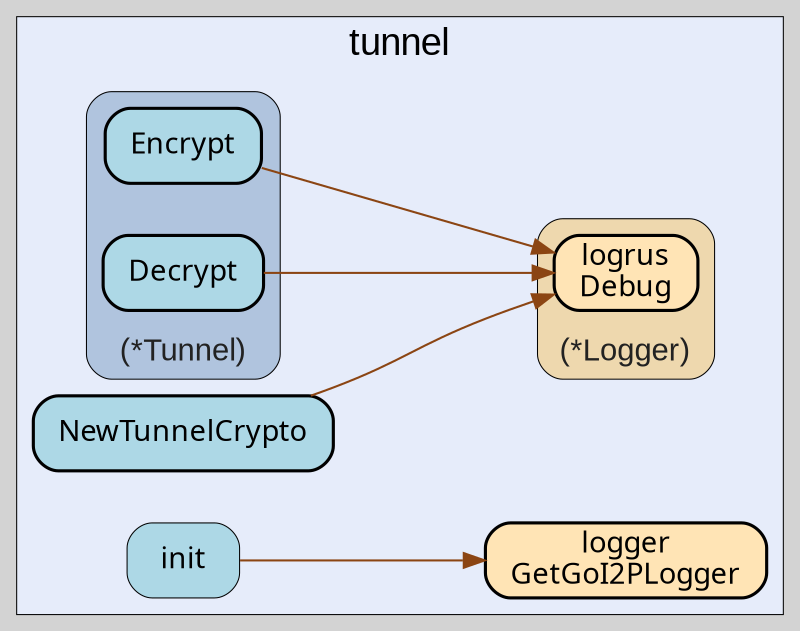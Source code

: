 digraph gocallvis {
    label="";
    labeljust="l";
    fontname="Arial";
    fontsize="14";
    rankdir="LR";
    bgcolor="lightgray";
    style="solid";
    penwidth="0.5";
    pad="0.0";
    nodesep="0.35";

    node [shape="box" style="filled,rounded" fillcolor="honeydew" fontname="Verdana" penwidth="1.0" margin="0.16,0.0"];
    edge [minlen="2"]

    subgraph "cluster_focus" {
        label="tunnel";
labelloc="t";
labeljust="c";
fontsize="18";
bgcolor="#e6ecfa";
        
        "github.com/go-i2p/crypto/tunnel.NewTunnelCrypto" [ tooltip="github.com/go-i2p/crypto/tunnel.NewTunnelCrypto | defined in tunnel_struct.go:33\nat tunnel_struct.go:34: calling [(*github.com/sirupsen/logrus.Logger).Debug]\nat tunnel_struct.go:51: calling [(*github.com/sirupsen/logrus.Logger).Debug]" fillcolor="lightblue" label="NewTunnelCrypto" penwidth="1.5" ]
        "github.com/go-i2p/crypto/tunnel.init" [ penwidth="0.5" tooltip="github.com/go-i2p/crypto/tunnel.init | defined in .:0\nat constants.go:10: calling [github.com/go-i2p/logger.GetGoI2PLogger]" fillcolor="lightblue" label="init" ]
        "github.com/go-i2p/logger.GetGoI2PLogger" [ tooltip="github.com/go-i2p/logger.GetGoI2PLogger | defined in log.go:120" fillcolor="moccasin" label="logger\nGetGoI2PLogger" penwidth="1.5" ]
        
        subgraph "cluster_*github.com/go-i2p/crypto/tunnel.Tunnel" {
        penwidth="0.5";
fillcolor="lightsteelblue";
fontsize="15";
fontcolor="#222222";
labelloc="b";
style="rounded,filled";
label="(*Tunnel)";
tooltip="type: *github.com/go-i2p/crypto/tunnel.Tunnel";
        
        "(*github.com/go-i2p/crypto/tunnel.Tunnel).Decrypt" [ tooltip="(*github.com/go-i2p/crypto/tunnel.Tunnel).Decrypt | defined in tunnel_struct.go:86\nat tunnel_struct.go:87: calling [(*github.com/sirupsen/logrus.Logger).Debug]\nat tunnel_struct.go:99: calling [(*github.com/sirupsen/logrus.Logger).Debug]" fillcolor="lightblue" label="Decrypt" penwidth="1.5" ]
        "(*github.com/go-i2p/crypto/tunnel.Tunnel).Encrypt" [ fillcolor="lightblue" label="Encrypt" penwidth="1.5" tooltip="(*github.com/go-i2p/crypto/tunnel.Tunnel).Encrypt | defined in tunnel_struct.go:63\nat tunnel_struct.go:64: calling [(*github.com/sirupsen/logrus.Logger).Debug]\nat tunnel_struct.go:76: calling [(*github.com/sirupsen/logrus.Logger).Debug]" ]
        
    }

        subgraph "cluster_*github.com/sirupsen/logrus.Logger" {
        fontcolor="#222222";
labelloc="b";
style="rounded,filled";
fillcolor="wheat2";
label="(*Logger)";
tooltip="type: *github.com/sirupsen/logrus.Logger";
penwidth="0.5";
fontsize="15";
        
        "(*github.com/sirupsen/logrus.Logger).Debug" [ penwidth="1.5" tooltip="(*github.com/sirupsen/logrus.Logger).Debug | defined in logger.go:221" fillcolor="moccasin" label="logrus\nDebug" ]
        
    }

    }

    "github.com/go-i2p/crypto/tunnel.init" -> "github.com/go-i2p/logger.GetGoI2PLogger" [ color="saddlebrown" tooltip="at constants.go:10: calling [github.com/go-i2p/logger.GetGoI2PLogger]" ]
    "github.com/go-i2p/crypto/tunnel.NewTunnelCrypto" -> "(*github.com/sirupsen/logrus.Logger).Debug" [ color="saddlebrown" tooltip="at tunnel_struct.go:34: calling [(*github.com/sirupsen/logrus.Logger).Debug]\nat tunnel_struct.go:51: calling [(*github.com/sirupsen/logrus.Logger).Debug]" ]
    "(*github.com/go-i2p/crypto/tunnel.Tunnel).Decrypt" -> "(*github.com/sirupsen/logrus.Logger).Debug" [ color="saddlebrown" tooltip="at tunnel_struct.go:87: calling [(*github.com/sirupsen/logrus.Logger).Debug]\nat tunnel_struct.go:99: calling [(*github.com/sirupsen/logrus.Logger).Debug]" ]
    "(*github.com/go-i2p/crypto/tunnel.Tunnel).Encrypt" -> "(*github.com/sirupsen/logrus.Logger).Debug" [ color="saddlebrown" tooltip="at tunnel_struct.go:64: calling [(*github.com/sirupsen/logrus.Logger).Debug]\nat tunnel_struct.go:76: calling [(*github.com/sirupsen/logrus.Logger).Debug]" ]
}
